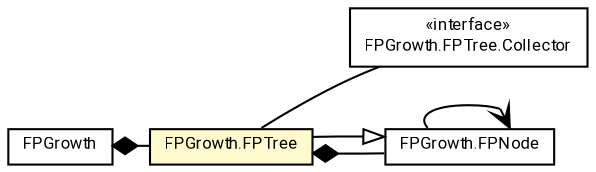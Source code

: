 #!/usr/local/bin/dot
#
# Class diagram 
# Generated by UMLGraph version R5_7_2-60-g0e99a6 (http://www.spinellis.gr/umlgraph/)
#

digraph G {
	graph [fontnames="svg"]
	edge [fontname="Roboto",fontsize=7,labelfontname="Roboto",labelfontsize=7,color="black"];
	node [fontname="Roboto",fontcolor="black",fontsize=8,shape=plaintext,margin=0,width=0,height=0];
	nodesep=0.15;
	ranksep=0.25;
	rankdir=LR;
	// de.lmu.ifi.dbs.elki.algorithm.itemsetmining.FPGrowth
	c4222544 [label=<<table title="de.lmu.ifi.dbs.elki.algorithm.itemsetmining.FPGrowth" border="0" cellborder="1" cellspacing="0" cellpadding="2" href="FPGrowth.html" target="_parent">
		<tr><td><table border="0" cellspacing="0" cellpadding="1">
		<tr><td align="center" balign="center"> <font face="Roboto">FPGrowth</font> </td></tr>
		</table></td></tr>
		</table>>, URL="FPGrowth.html"];
	// de.lmu.ifi.dbs.elki.algorithm.itemsetmining.FPGrowth.FPTree
	c4222545 [label=<<table title="de.lmu.ifi.dbs.elki.algorithm.itemsetmining.FPGrowth.FPTree" border="0" cellborder="1" cellspacing="0" cellpadding="2" bgcolor="lemonChiffon" href="FPGrowth.FPTree.html" target="_parent">
		<tr><td><table border="0" cellspacing="0" cellpadding="1">
		<tr><td align="center" balign="center"> <font face="Roboto">FPGrowth.FPTree</font> </td></tr>
		</table></td></tr>
		</table>>, URL="FPGrowth.FPTree.html"];
	// de.lmu.ifi.dbs.elki.algorithm.itemsetmining.FPGrowth.FPTree.Collector
	c4222546 [label=<<table title="de.lmu.ifi.dbs.elki.algorithm.itemsetmining.FPGrowth.FPTree.Collector" border="0" cellborder="1" cellspacing="0" cellpadding="2" href="FPGrowth.FPTree.Collector.html" target="_parent">
		<tr><td><table border="0" cellspacing="0" cellpadding="1">
		<tr><td align="center" balign="center"> &#171;interface&#187; </td></tr>
		<tr><td align="center" balign="center"> <font face="Roboto">FPGrowth.FPTree.Collector</font> </td></tr>
		</table></td></tr>
		</table>>, URL="FPGrowth.FPTree.Collector.html"];
	// de.lmu.ifi.dbs.elki.algorithm.itemsetmining.FPGrowth.FPNode
	c4222547 [label=<<table title="de.lmu.ifi.dbs.elki.algorithm.itemsetmining.FPGrowth.FPNode" border="0" cellborder="1" cellspacing="0" cellpadding="2" href="FPGrowth.FPNode.html" target="_parent">
		<tr><td><table border="0" cellspacing="0" cellpadding="1">
		<tr><td align="center" balign="center"> <font face="Roboto">FPGrowth.FPNode</font> </td></tr>
		</table></td></tr>
		</table>>, URL="FPGrowth.FPNode.html"];
	// de.lmu.ifi.dbs.elki.algorithm.itemsetmining.FPGrowth composed de.lmu.ifi.dbs.elki.algorithm.itemsetmining.FPGrowth.FPTree
	c4222544 -> c4222545 [arrowhead=none,arrowtail=diamond,dir=back,weight=6];
	// de.lmu.ifi.dbs.elki.algorithm.itemsetmining.FPGrowth.FPTree extends de.lmu.ifi.dbs.elki.algorithm.itemsetmining.FPGrowth.FPNode
	c4222547 -> c4222545 [arrowtail=empty,dir=back,weight=10];
	// de.lmu.ifi.dbs.elki.algorithm.itemsetmining.FPGrowth.FPTree composed de.lmu.ifi.dbs.elki.algorithm.itemsetmining.FPGrowth.FPNode
	c4222545 -> c4222547 [arrowhead=none,arrowtail=diamond,dir=back,weight=6];
	// de.lmu.ifi.dbs.elki.algorithm.itemsetmining.FPGrowth.FPTree assoc de.lmu.ifi.dbs.elki.algorithm.itemsetmining.FPGrowth.FPTree.Collector
	c4222545 -> c4222546 [arrowhead=none,weight=2];
	// de.lmu.ifi.dbs.elki.algorithm.itemsetmining.FPGrowth.FPNode navassoc de.lmu.ifi.dbs.elki.algorithm.itemsetmining.FPGrowth.FPNode
	c4222547 -> c4222547 [arrowhead=open,weight=1];
}

